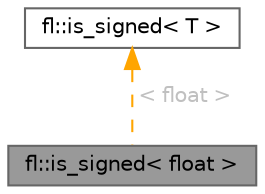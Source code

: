digraph "fl::is_signed&lt; float &gt;"
{
 // INTERACTIVE_SVG=YES
 // LATEX_PDF_SIZE
  bgcolor="transparent";
  edge [fontname=Helvetica,fontsize=10,labelfontname=Helvetica,labelfontsize=10];
  node [fontname=Helvetica,fontsize=10,shape=box,height=0.2,width=0.4];
  Node1 [id="Node000001",label="fl::is_signed\< float \>",height=0.2,width=0.4,color="gray40", fillcolor="grey60", style="filled", fontcolor="black",tooltip=" "];
  Node2 -> Node1 [id="edge1_Node000001_Node000002",dir="back",color="orange",style="dashed",tooltip=" ",label=" \< float \>",fontcolor="grey" ];
  Node2 [id="Node000002",label="fl::is_signed\< T \>",height=0.2,width=0.4,color="gray40", fillcolor="white", style="filled",URL="$da/d44/structfl_1_1is__signed.html",tooltip=" "];
}
